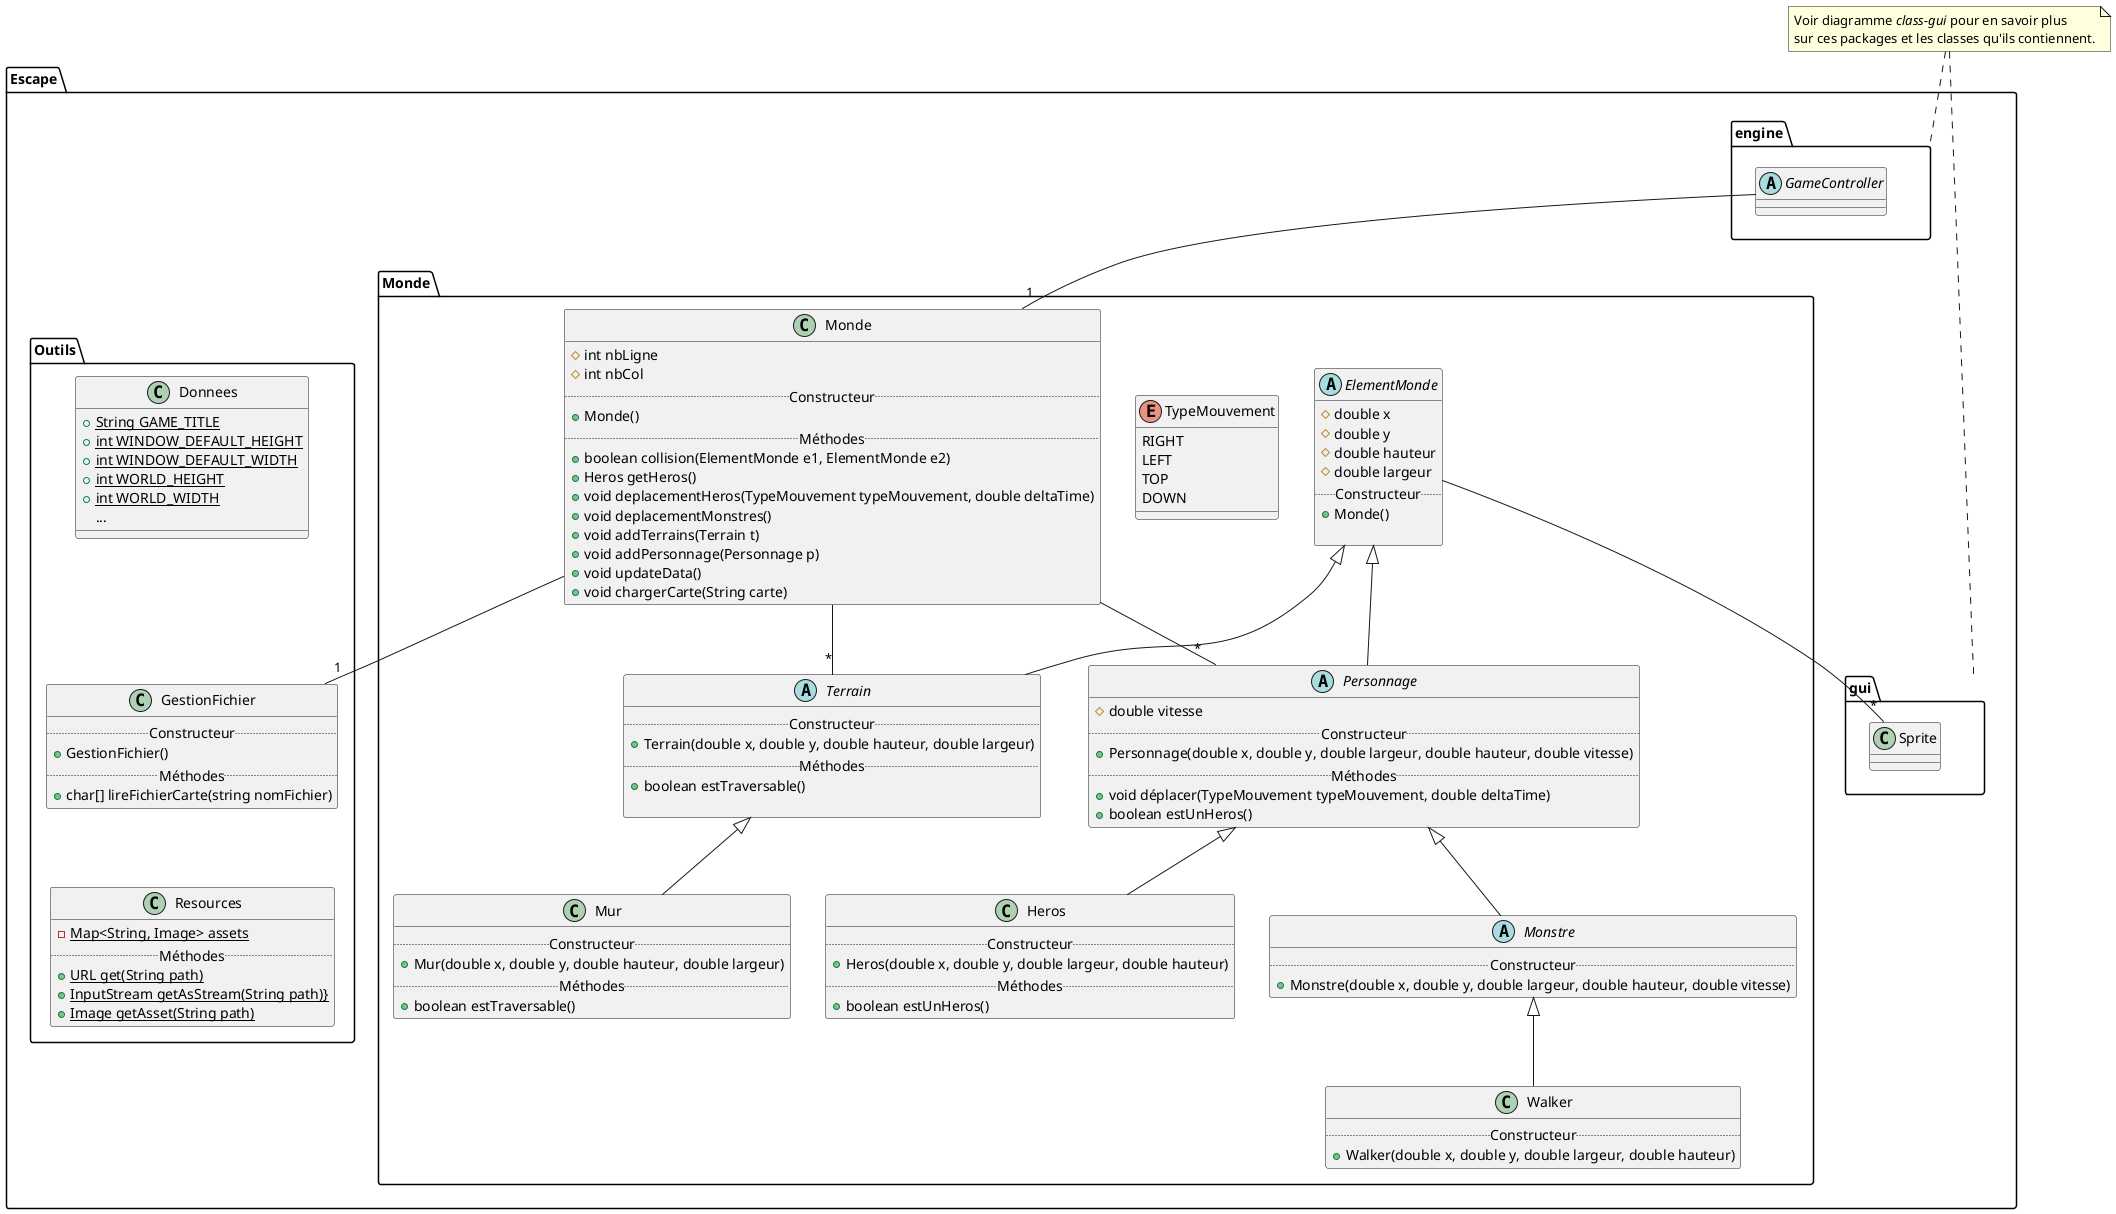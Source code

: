 @startuml
package Escape {

  package Monde {
    abstract class ElementMonde {
      # double x
      # double y
      # double hauteur
      # double largeur
      ..Constructeur..
      + Monde()

    }
    abstract class Terrain {
      ..Constructeur..
      + Terrain(double x, double y, double hauteur, double largeur)
      ..Méthodes..
      + boolean estTraversable()

    }

    class Mur {
      ..Constructeur..
      + Mur(double x, double y, double hauteur, double largeur)
      ..Méthodes..
      + boolean estTraversable()
    }


    abstract class Personnage {
      # double vitesse
      ..Constructeur..
      + Personnage(double x, double y, double largeur, double hauteur, double vitesse)
      ..Méthodes..
      + void déplacer(TypeMouvement typeMouvement, double deltaTime)
      + boolean estUnHeros()
    }

    enum TypeMouvement{
        RIGHT
        LEFT
        TOP
        DOWN
    }

    class Heros {
      ..Constructeur..
      + Heros(double x, double y, double largeur, double hauteur)
      ..Méthodes..
      + boolean estUnHeros()
    }

    abstract class Monstre {
      ..Constructeur..
      + Monstre(double x, double y, double largeur, double hauteur, double vitesse)
    }

    class Walker {
      ..Constructeur..
      + Walker(double x, double y, double largeur, double hauteur)
    }

    class Monde {
      # int nbLigne
      # int nbCol
      ..Constructeur..
      + Monde()
      ..Méthodes..
      + boolean collision(ElementMonde e1, ElementMonde e2)
      + Heros getHeros()
      + void deplacementHeros(TypeMouvement typeMouvement, double deltaTime)
      + void deplacementMonstres()
      + void addTerrains(Terrain t)
      + void addPersonnage(Personnage p)
      + void updateData()
      + void chargerCarte(String carte)
    }
  }

  package Outils {
    class Donnees {
      + {static} String GAME_TITLE
      + {static} int WINDOW_DEFAULT_HEIGHT
      + {static} int WINDOW_DEFAULT_WIDTH
      + {static} int WORLD_HEIGHT
      + {static} int WORLD_WIDTH
      ...
    }

    class GestionFichier {
      ..Constructeur..
      + GestionFichier()
      ..Méthodes..
      + char[] lireFichierCarte(string nomFichier)
    }

    class Resources {
      - {static} Map<String, Image> assets
      ..Méthodes..
      + {static} URL get(String path)
      + {static} InputStream getAsStream(String path)}
      + {static} Image getAsset(String path)
    }
  }

  package gui {
    class Sprite
  }

  package engine {
    abstract class GameController {
    }
  }
}

note "Voir diagramme <i>class-gui</i> pour en savoir plus\nsur ces packages et les classes qu'ils contiennent." as N_gui
N_gui .. engine
N_gui .. gui


' force layout
Resources -[hidden]up-> GestionFichier
GestionFichier -[hidden]up-> Donnees
engine -[hidden]right-> gui


GameController -- "1" Escape.Monde.Monde
Personnage -up-|> ElementMonde
Heros -up-|> Personnage
Monstre -up-|> Personnage
Walker -up-|> Monstre

Terrain -up-|> ElementMonde
Mur -up-|> Terrain


Escape.Monde.Monde -- "*" Personnage
Escape.Monde.Monde -- "*" Terrain

Escape.Monde.Monde -- "1" GestionFichier

ElementMonde --"*" Escape.gui.Sprite

@enduml
